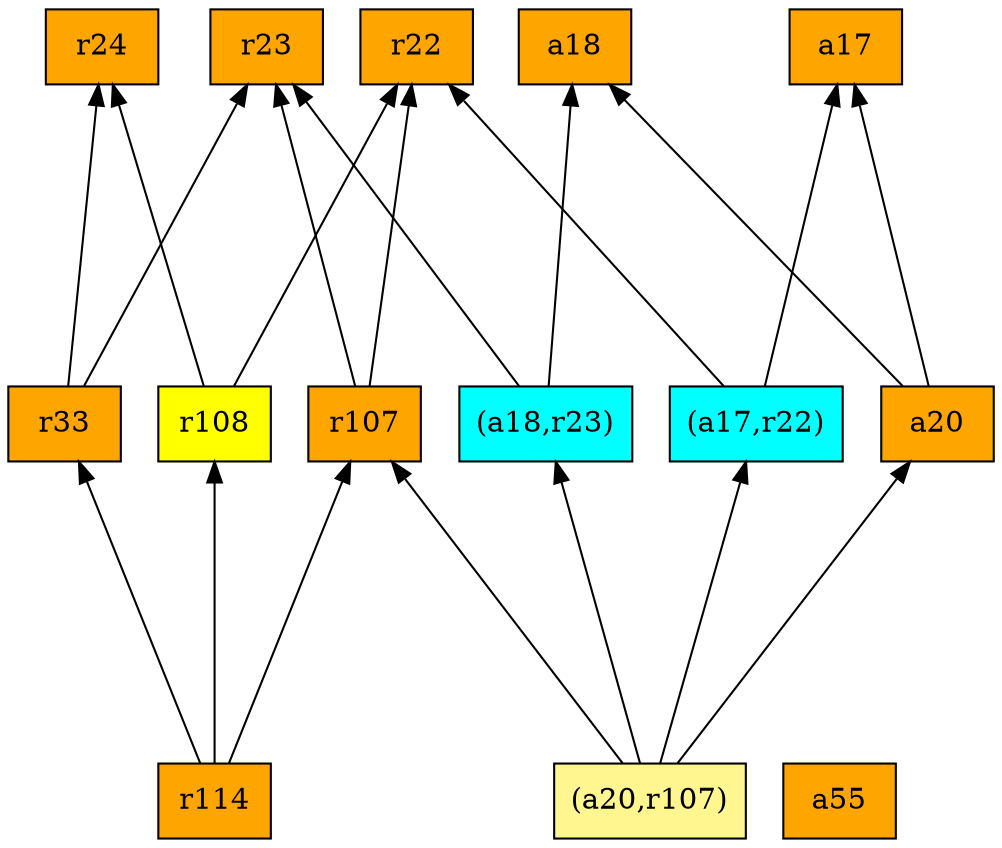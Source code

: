 digraph G {
rankdir=BT;ranksep="2.0";
"r22" [shape=record,fillcolor=orange,style=filled,label="{r22}"];
"a20" [shape=record,fillcolor=orange,style=filled,label="{a20}"];
"r24" [shape=record,fillcolor=orange,style=filled,label="{r24}"];
"r107" [shape=record,fillcolor=orange,style=filled,label="{r107}"];
"a17" [shape=record,fillcolor=orange,style=filled,label="{a17}"];
"r33" [shape=record,fillcolor=orange,style=filled,label="{r33}"];
"r23" [shape=record,fillcolor=orange,style=filled,label="{r23}"];
"r114" [shape=record,fillcolor=orange,style=filled,label="{r114}"];
"a55" [shape=record,fillcolor=orange,style=filled,label="{a55}"];
"(a18,r23)" [shape=record,fillcolor=cyan,style=filled,label="{(a18,r23)}"];
"r108" [shape=record,fillcolor=yellow,style=filled,label="{r108}"];
"a18" [shape=record,fillcolor=orange,style=filled,label="{a18}"];
"(a20,r107)" [shape=record,fillcolor=khaki1,style=filled,label="{(a20,r107)}"];
"(a17,r22)" [shape=record,fillcolor=cyan,style=filled,label="{(a17,r22)}"];
"a20" -> "a18"
"a20" -> "a17"
"r107" -> "r23"
"r107" -> "r22"
"r33" -> "r24"
"r33" -> "r23"
"r114" -> "r107"
"r114" -> "r33"
"r114" -> "r108"
"(a18,r23)" -> "a18"
"(a18,r23)" -> "r23"
"r108" -> "r24"
"r108" -> "r22"
"(a20,r107)" -> "a20"
"(a20,r107)" -> "r107"
"(a20,r107)" -> "(a18,r23)"
"(a20,r107)" -> "(a17,r22)"
"(a17,r22)" -> "a17"
"(a17,r22)" -> "r22"
}